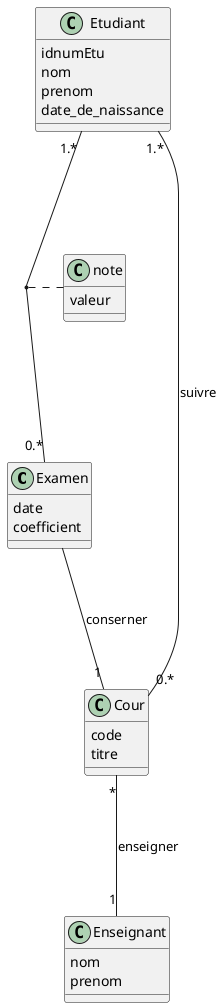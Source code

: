 
@startuml

class Examen
{
  date
  coefficient
}

class Enseignant
{
  nom
  prenom
}

class etudiant as "Etudiant"
{
  idnumEtu
  nom
  prenom
  date_de_naissance
}

class cour as "Cour"
{
  code
  titre
}

etudiant "1.*" --- "0.*" Examen
(etudiant, Examen) . note

etudiant "1.*" --- "0.*" cour : suivre

Examen --- "1" cour : conserner

cour "*" --- "1" Enseignant : enseigner

class note
{
  valeur
}

@enduml
